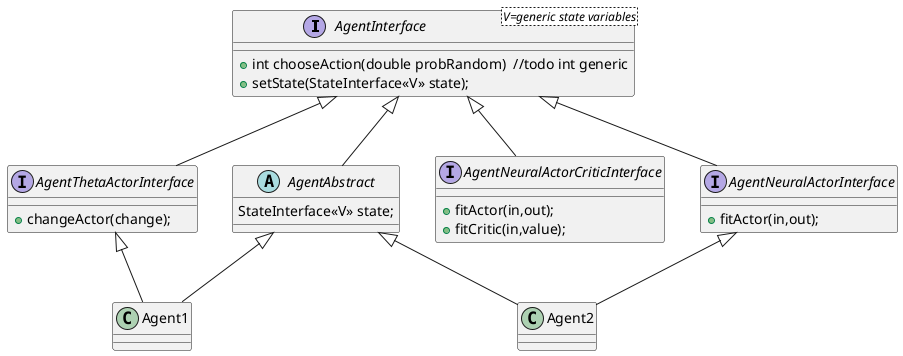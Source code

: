 @startuml
'https://plantuml.com/class-diagram

interface AgentInterface<V=generic state variables> {
+ int chooseAction(double probRandom)  //todo int generic
+ setState(StateInterface<<V>> state);
'/ + double readValue(StateInterface<<V>> state);  //todo needed?
}

interface AgentThetaActorInterface {
+ changeActor(change);
}

interface AgentNeuralActorInterface {
+ fitActor(in,out);
}

interface AgentNeuralActorCriticInterface {
+ fitActor(in,out);
+ fitCritic(in,value);
}

abstract class AgentAbstract {
'/    EnvironmentInterface<<V>> environment;
    StateInterface<<V>> state;
}

AgentInterface <|-- AgentAbstract
AgentInterface <|-- AgentThetaActorInterface
AgentInterface <|-- AgentNeuralActorInterface
AgentInterface <|-- AgentNeuralActorCriticInterface
AgentAbstract  <|-- Agent1
AgentAbstract  <|-- Agent2
AgentThetaActorInterface  <|-- Agent1
AgentNeuralActorInterface  <|-- Agent2

@enduml